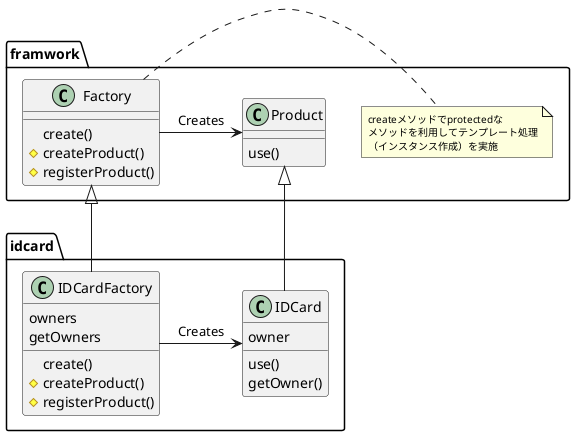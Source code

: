 @startuml

package framwork {
    class Factory {
        create()
        #createProduct()
        #registerProduct()
    }

    note right
        <size:10>createメソッドでprotectedな
        <size:10>メソッドを利用してテンプレート処理
        <size:10>（インスタンス作成）を実施
    end note

    class Product {
        use()
    }
}

package idcard {
    class IDCardFactory {
        owners
        create()
        #createProduct()
        #registerProduct()
        getOwners
    }

    class IDCard {
        owner
        use()
        getOwner()
    }
}

Factory <|-do- IDCardFactory
Product <|-do- IDCard
Factory -ri-> Product : Creates
IDCardFactory -ri-> IDCard : Creates

@enduml